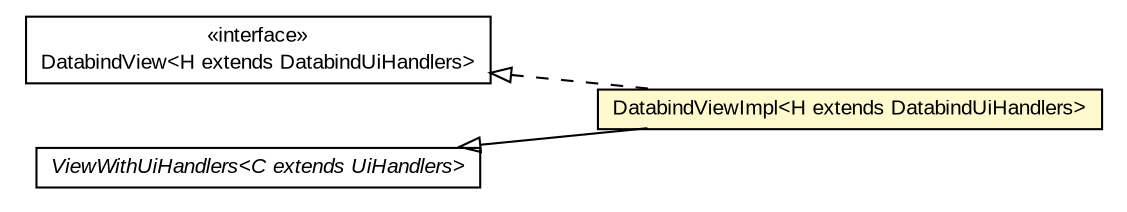 #!/usr/local/bin/dot
#
# Class diagram 
# Generated by UMLGraph version R5_6-24-gf6e263 (http://www.umlgraph.org/)
#

digraph G {
	edge [fontname="arial",fontsize=10,labelfontname="arial",labelfontsize=10];
	node [fontname="arial",fontsize=10,shape=plaintext];
	nodesep=0.25;
	ranksep=0.5;
	rankdir=LR;
	// org.turbogwt.ext.gwtp.databind.DatabindViewImpl<H extends org.turbogwt.ext.gwtp.databind.DatabindUiHandlers>
	c41 [label=<<table title="org.turbogwt.ext.gwtp.databind.DatabindViewImpl" border="0" cellborder="1" cellspacing="0" cellpadding="2" port="p" bgcolor="lemonChiffon" href="./DatabindViewImpl.html">
		<tr><td><table border="0" cellspacing="0" cellpadding="1">
<tr><td align="center" balign="center"> DatabindViewImpl&lt;H extends DatabindUiHandlers&gt; </td></tr>
		</table></td></tr>
		</table>>, URL="./DatabindViewImpl.html", fontname="arial", fontcolor="black", fontsize=10.0];
	// org.turbogwt.ext.gwtp.databind.DatabindView<H extends org.turbogwt.ext.gwtp.databind.DatabindUiHandlers>
	c42 [label=<<table title="org.turbogwt.ext.gwtp.databind.DatabindView" border="0" cellborder="1" cellspacing="0" cellpadding="2" port="p" href="./DatabindView.html">
		<tr><td><table border="0" cellspacing="0" cellpadding="1">
<tr><td align="center" balign="center"> &#171;interface&#187; </td></tr>
<tr><td align="center" balign="center"> DatabindView&lt;H extends DatabindUiHandlers&gt; </td></tr>
		</table></td></tr>
		</table>>, URL="./DatabindView.html", fontname="arial", fontcolor="black", fontsize=10.0];
	//org.turbogwt.ext.gwtp.databind.DatabindViewImpl<H extends org.turbogwt.ext.gwtp.databind.DatabindUiHandlers> extends com.gwtplatform.mvp.client.ViewWithUiHandlers<H>
	c44:p -> c41:p [dir=back,arrowtail=empty];
	//org.turbogwt.ext.gwtp.databind.DatabindViewImpl<H extends org.turbogwt.ext.gwtp.databind.DatabindUiHandlers> implements org.turbogwt.ext.gwtp.databind.DatabindView<H extends org.turbogwt.ext.gwtp.databind.DatabindUiHandlers>
	c42:p -> c41:p [dir=back,arrowtail=empty,style=dashed];
	// com.gwtplatform.mvp.client.ViewWithUiHandlers<C extends com.gwtplatform.mvp.client.UiHandlers>
	c44 [label=<<table title="com.gwtplatform.mvp.client.ViewWithUiHandlers" border="0" cellborder="1" cellspacing="0" cellpadding="2" port="p">
		<tr><td><table border="0" cellspacing="0" cellpadding="1">
<tr><td align="center" balign="center"><font face="arial italic"> ViewWithUiHandlers&lt;C extends UiHandlers&gt; </font></td></tr>
		</table></td></tr>
		</table>>, URL="null", fontname="arial", fontcolor="black", fontsize=10.0];
}

